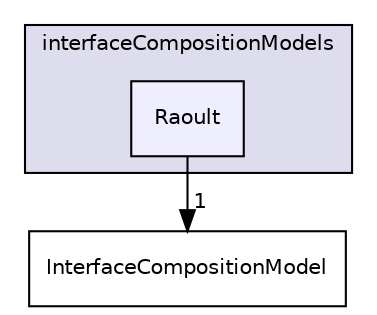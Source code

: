 digraph "applications/solvers/multiphase/reactingEulerFoam/interfacialCompositionModels/interfaceCompositionModels/Raoult" {
  bgcolor=transparent;
  compound=true
  node [ fontsize="10", fontname="Helvetica"];
  edge [ labelfontsize="10", labelfontname="Helvetica"];
  subgraph clusterdir_4f27a06b7e58381c82b665f35f23a190 {
    graph [ bgcolor="#ddddee", pencolor="black", label="interfaceCompositionModels" fontname="Helvetica", fontsize="10", URL="dir_4f27a06b7e58381c82b665f35f23a190.html"]
  dir_5007fabb610425a6f78d244d3fe31eb5 [shape=box, label="Raoult", style="filled", fillcolor="#eeeeff", pencolor="black", URL="dir_5007fabb610425a6f78d244d3fe31eb5.html"];
  }
  dir_1649590f13307a43cecc75663c3c91f3 [shape=box label="InterfaceCompositionModel" URL="dir_1649590f13307a43cecc75663c3c91f3.html"];
  dir_5007fabb610425a6f78d244d3fe31eb5->dir_1649590f13307a43cecc75663c3c91f3 [headlabel="1", labeldistance=1.5 headhref="dir_000229_000227.html"];
}
